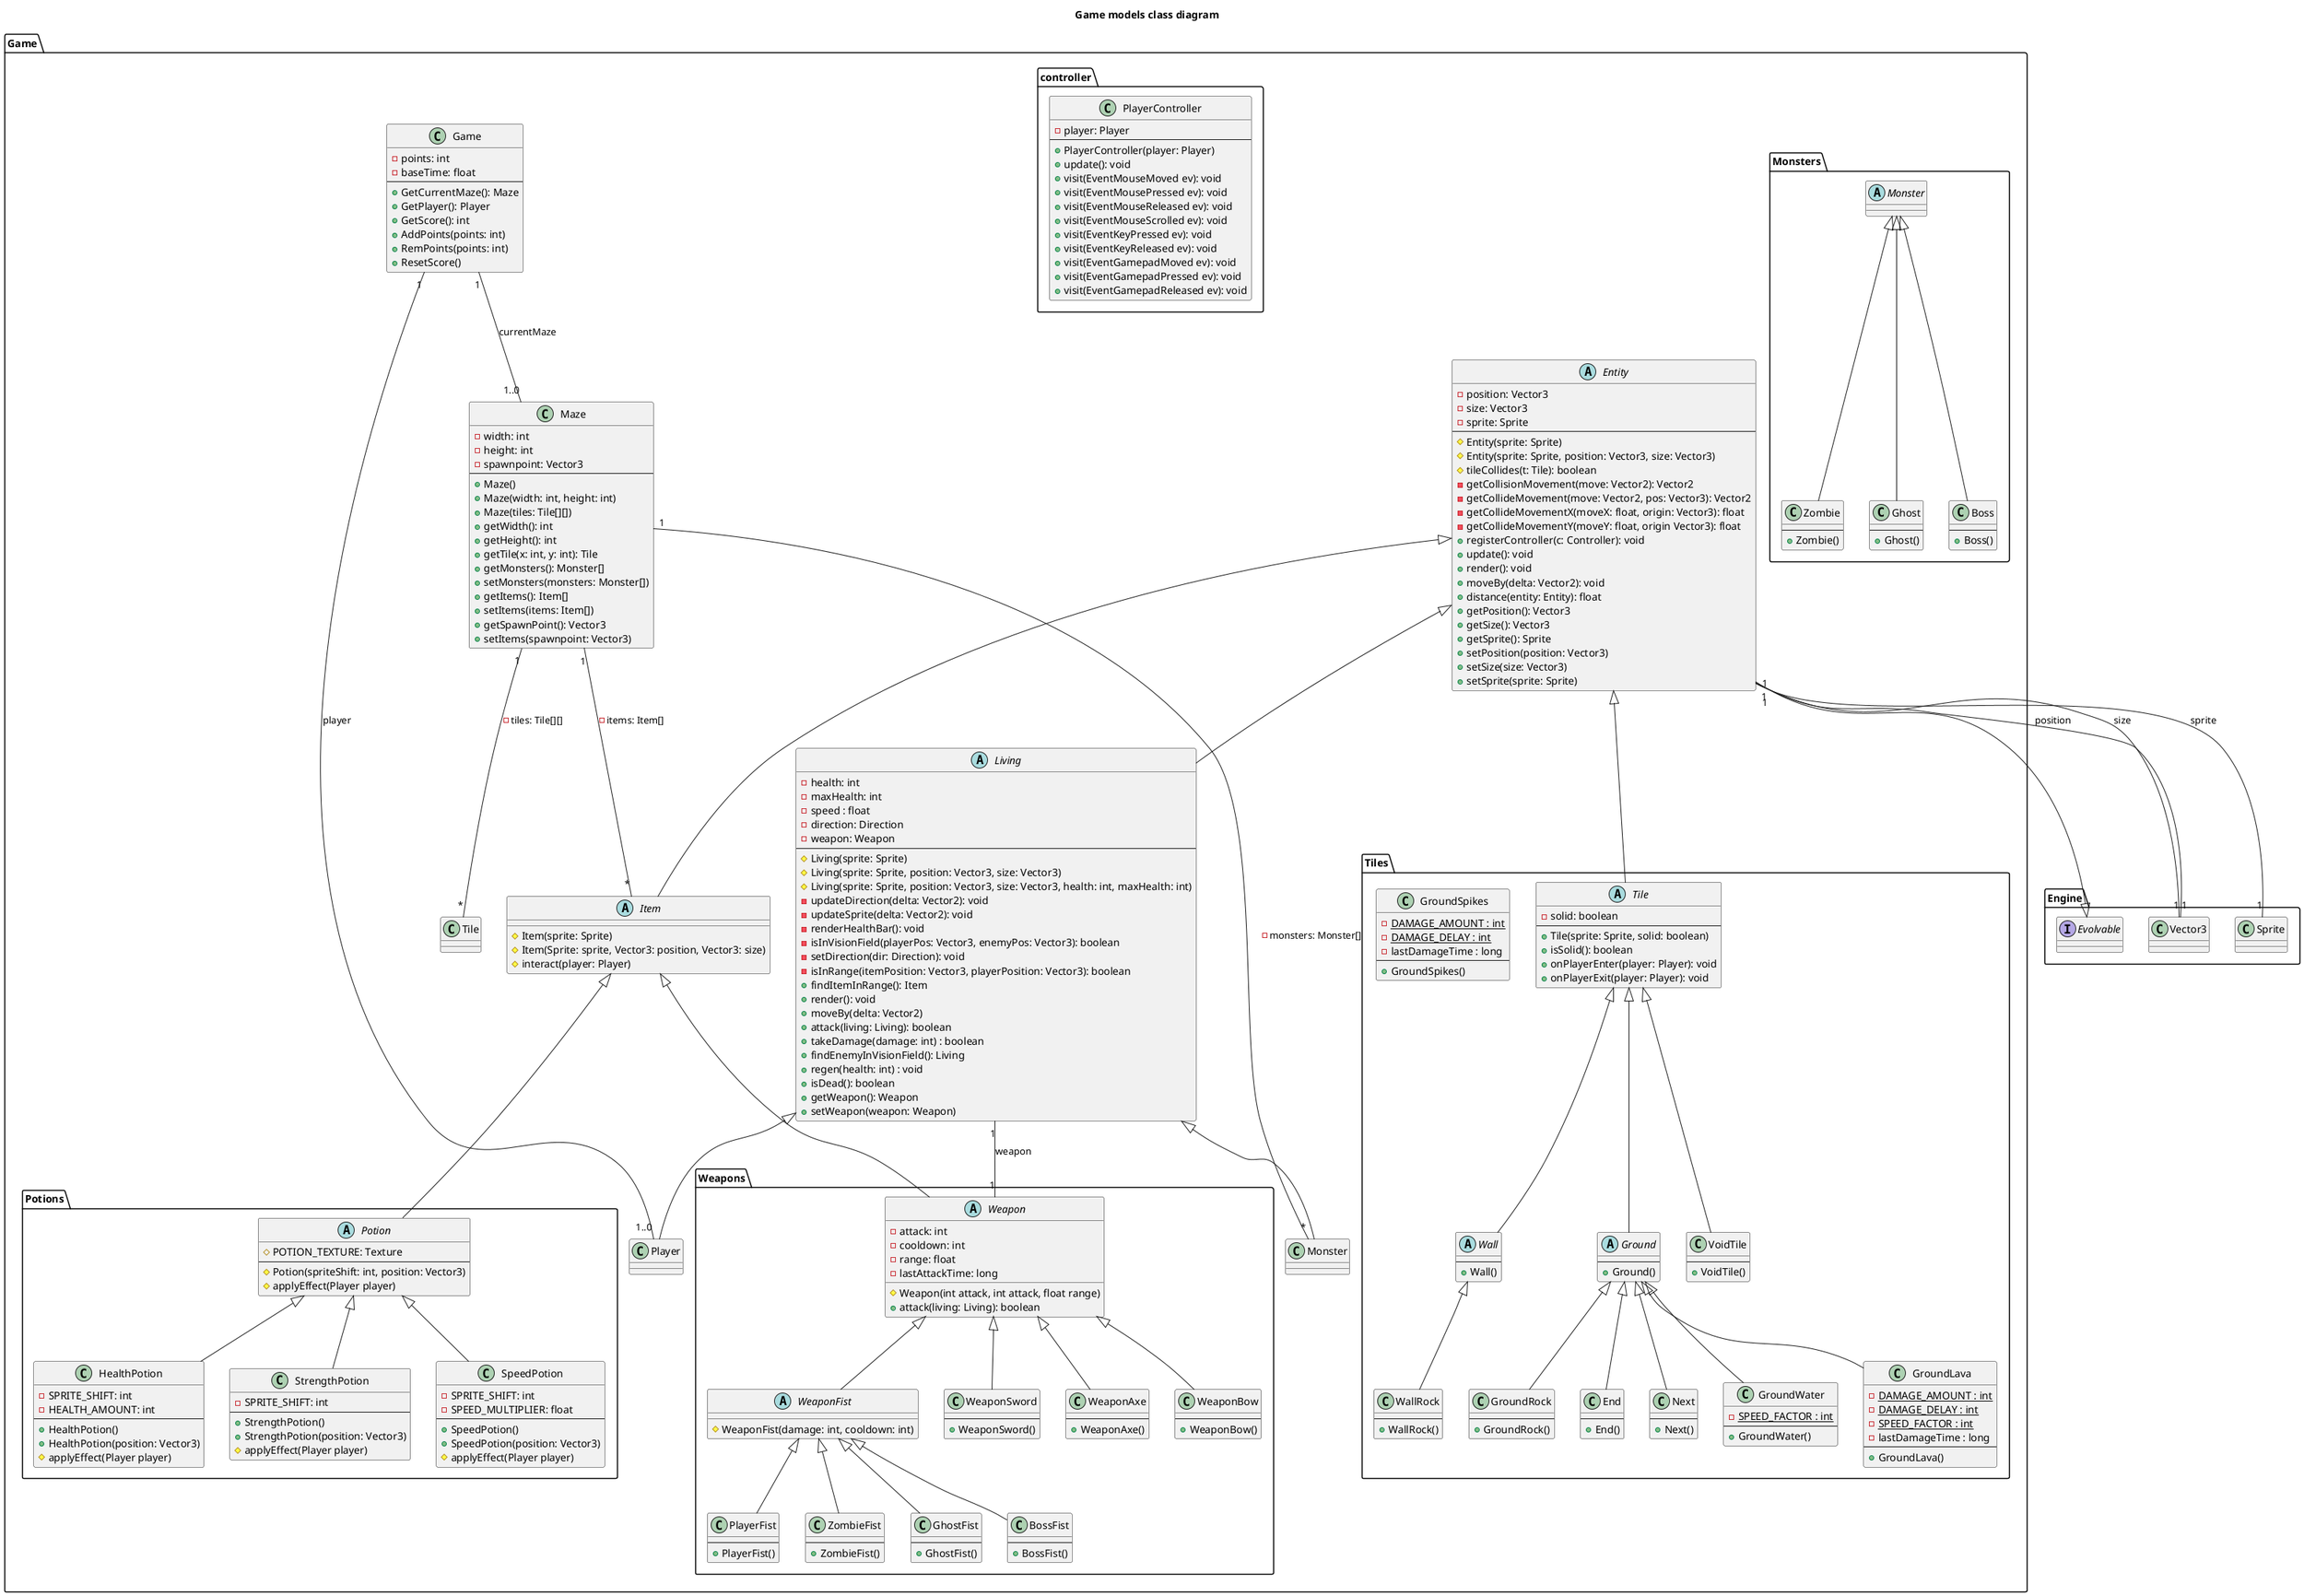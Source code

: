 @startuml Game models class diagram
title Game models class diagram

package Engine {
    interface Evolvable
    class Vector3
    class Sprite
}

package Game {
    class Game {
        - points: int
        - baseTime: float
        ---
        + GetCurrentMaze(): Maze
        + GetPlayer(): Player
        + GetScore(): int
        + AddPoints(points: int)
        + RemPoints(points: int)
        + ResetScore()
    }
    Game "1" -- "1..0" Maze : currentMaze
    Game "1" -- "1..0" Player : player

    class Maze {
        - width: int
        - height: int
        - spawnpoint: Vector3
        ---
        + Maze()
        + Maze(width: int, height: int)
        + Maze(tiles: Tile[][])
        + getWidth(): int
        + getHeight(): int
        + getTile(x: int, y: int): Tile
        + getMonsters(): Monster[]
        + setMonsters(monsters: Monster[])
        + getItems(): Item[]
        + setItems(items: Item[])
        + getSpawnPoint(): Vector3
        + setItems(spawnpoint: Vector3)
    }
    Maze "1" -- "*" Tile: - tiles: Tile[][]
    Maze "1" -- "*" Monster: - monsters: Monster[]
    Maze "1" -- "*" Item: - items: Item[]

    abstract Entity {
        - position: Vector3
        - size: Vector3
        - sprite: Sprite
        ---
        # Entity(sprite: Sprite)
        # Entity(sprite: Sprite, position: Vector3, size: Vector3)
        # tileCollides(t: Tile): boolean
        - getCollisionMovement(move: Vector2): Vector2
        - getCollideMovement(move: Vector2, pos: Vector3): Vector2
        - getCollideMovementX(moveX: float, origin: Vector3): float
        - getCollideMovementY(moveY: float, origin Vector3): float
        + registerController(c: Controller): void
        + update(): void
        + render(): void
        + moveBy(delta: Vector2): void
        + distance(entity: Entity): float
        + getPosition(): Vector3
        + getSize(): Vector3
        + getSprite(): Sprite
        + setPosition(position: Vector3)
        + setSize(size: Vector3)
        + setSprite(sprite: Sprite)
    }
    Evolvable <|-- Entity
    Entity "1" -- "1" Vector3 : position
    Entity "1" -- "1" Vector3 : size
    Entity "1" -- "1" Sprite : sprite
    Entity <|-- Item
    Entity <|-- Living

    abstract Item {
        # Item(sprite: Sprite)
        # Item(Sprite: sprite, Vector3: position, Vector3: size)
        # interact(player: Player)
    }

    package Potions {
        abstract Potion {
            # POTION_TEXTURE: Texture
            ---
            # Potion(spriteShift: int, position: Vector3)
            # applyEffect(Player player)
        }
        Item <|-- Potion
        Potion <|-- HealthPotion
        Potion <|-- StrengthPotion
        Potion <|-- SpeedPotion

        class HealthPotion {
            - SPRITE_SHIFT: int
            - HEALTH_AMOUNT: int
            ---
            + HealthPotion()
            + HealthPotion(position: Vector3)
            # applyEffect(Player player)
        }

        class StrengthPotion {
            - SPRITE_SHIFT: int
            ---
            + StrengthPotion()
            + StrengthPotion(position: Vector3)
            # applyEffect(Player player)
        }

        class SpeedPotion {
            - SPRITE_SHIFT: int
            - SPEED_MULTIPLIER: float
            ---
            + SpeedPotion()
            + SpeedPotion(position: Vector3)
            # applyEffect(Player player)
        }
    }

    package Weapons {
        abstract Weapon {
            - attack: int
            - cooldown: int
            - range: float
            - lastAttackTime: long
            # Weapon(int attack, int attack, float range)
            + attack(living: Living): boolean
        }
        Item <|-- Weapon
        Weapon <|-- WeaponFist
        Weapon <|-- WeaponSword
        Weapon <|-- WeaponAxe
        Weapon <|-- WeaponBow

        abstract WeaponFist {
            # WeaponFist(damage: int, cooldown: int)
        }

        WeaponFist <|-- PlayerFist
        WeaponFist <|-- ZombieFist
        WeaponFist <|-- GhostFist
        WeaponFist <|-- BossFist

        class PlayerFist {
            ---
            + PlayerFist()
        }

        class ZombieFist {
            ---
            + ZombieFist()
        }

        class GhostFist {
            ---
            + GhostFist()
        }

        class BossFist {
            ---
            + BossFist()
        }

        class WeaponSword {
            ---
            + WeaponSword()
        }

        class WeaponAxe {
            ---
            + WeaponAxe()
        }

        class WeaponBow {
            ---
            + WeaponBow()
        }
    }

    abstract Living {
        - health: int
        - maxHealth: int 
        - speed : float
        - direction: Direction
        - weapon: Weapon
        ---
        # Living(sprite: Sprite)
        # Living(sprite: Sprite, position: Vector3, size: Vector3)
        # Living(sprite: Sprite, position: Vector3, size: Vector3, health: int, maxHealth: int)
        - updateDirection(delta: Vector2): void
        - updateSprite(delta: Vector2): void
        - renderHealthBar(): void
        - isInVisionField(playerPos: Vector3, enemyPos: Vector3): boolean
        - setDirection(dir: Direction): void
        - isInRange(itemPosition: Vector3, playerPosition: Vector3): boolean
        + findItemInRange(): Item
        + render(): void
        + moveBy(delta: Vector2)
        + attack(living: Living): boolean
        + takeDamage(damage: int) : boolean
        + findEnemyInVisionField(): Living
        + regen(health: int) : void
        + isDead(): boolean
        + getWeapon(): Weapon
        + setWeapon(weapon: Weapon)
    }
    Living "1" -- "1" Weapon : weapon
    Living <|-- Player
    Living <|-- Monster

    class Player {
        
    }

    package Monsters {
        abstract Monster {

        }
        Monster <|-- Zombie
        Monster <|-- Ghost
        Monster <|-- Boss

        class Zombie {
            ---
            + Zombie()
        }

        class Ghost {
            ---
            + Ghost()
        }

        class Boss {
            ---
            + Boss()
        }
    }

    package controller {
        class PlayerController {
            - player: Player
            ---
            + PlayerController(player: Player)
            + update(): void
            + visit(EventMouseMoved ev): void
            + visit(EventMousePressed ev): void
            + visit(EventMouseReleased ev): void
            + visit(EventMouseScrolled ev): void
            + visit(EventKeyPressed ev): void
            + visit(EventKeyReleased ev): void
            + visit(EventGamepadMoved ev): void
            + visit(EventGamepadPressed ev): void
            + visit(EventGamepadReleased ev): void
        }
    }

    package Tiles {
        abstract Tile {
            - solid: boolean
            ---
            + Tile(sprite: Sprite, solid: boolean)
            + isSolid(): boolean
            + onPlayerEnter(player: Player): void
            + onPlayerExit(player: Player): void
        }
        Entity <|-- Tile
        Tile <|-- Wall
        Tile <|-- Ground
        Tile <|-- VoidTile
        Wall <|-- WallRock
        Ground <|-- GroundWater
        Ground <|-- GroundLava
        Ground <|-- GroundRock
        Ground <|-- End
        Ground <|-- Next

        abstract Wall {
            ---
            + Wall()
        }

        abstract Ground {
            ---
            + Ground()
        }

        class GroundRock {
            ---
            + GroundRock()
        }

        class GroundWater {
            {static} - SPEED_FACTOR : int
            ---
            + GroundWater()
        }
        class GroundLava {
            {static} - DAMAGE_AMOUNT : int
            {static} - DAMAGE_DELAY : int 
            {static} - SPEED_FACTOR : int
            - lastDamageTime : long
            ---
            + GroundLava()
        }
        class GroundSpikes {
            {static} - DAMAGE_AMOUNT : int
            {static} - DAMAGE_DELAY : int 
            - lastDamageTime : long
            ---
            + GroundSpikes()
        }

        class WallRock {
            ---
            + WallRock()
        }
        class VoidTile {
            ---
            + VoidTile()
        }
        class End{
            ---
            + End()
        }
        class Next{
            ---
            + Next()
        }
    }
}

@enduml